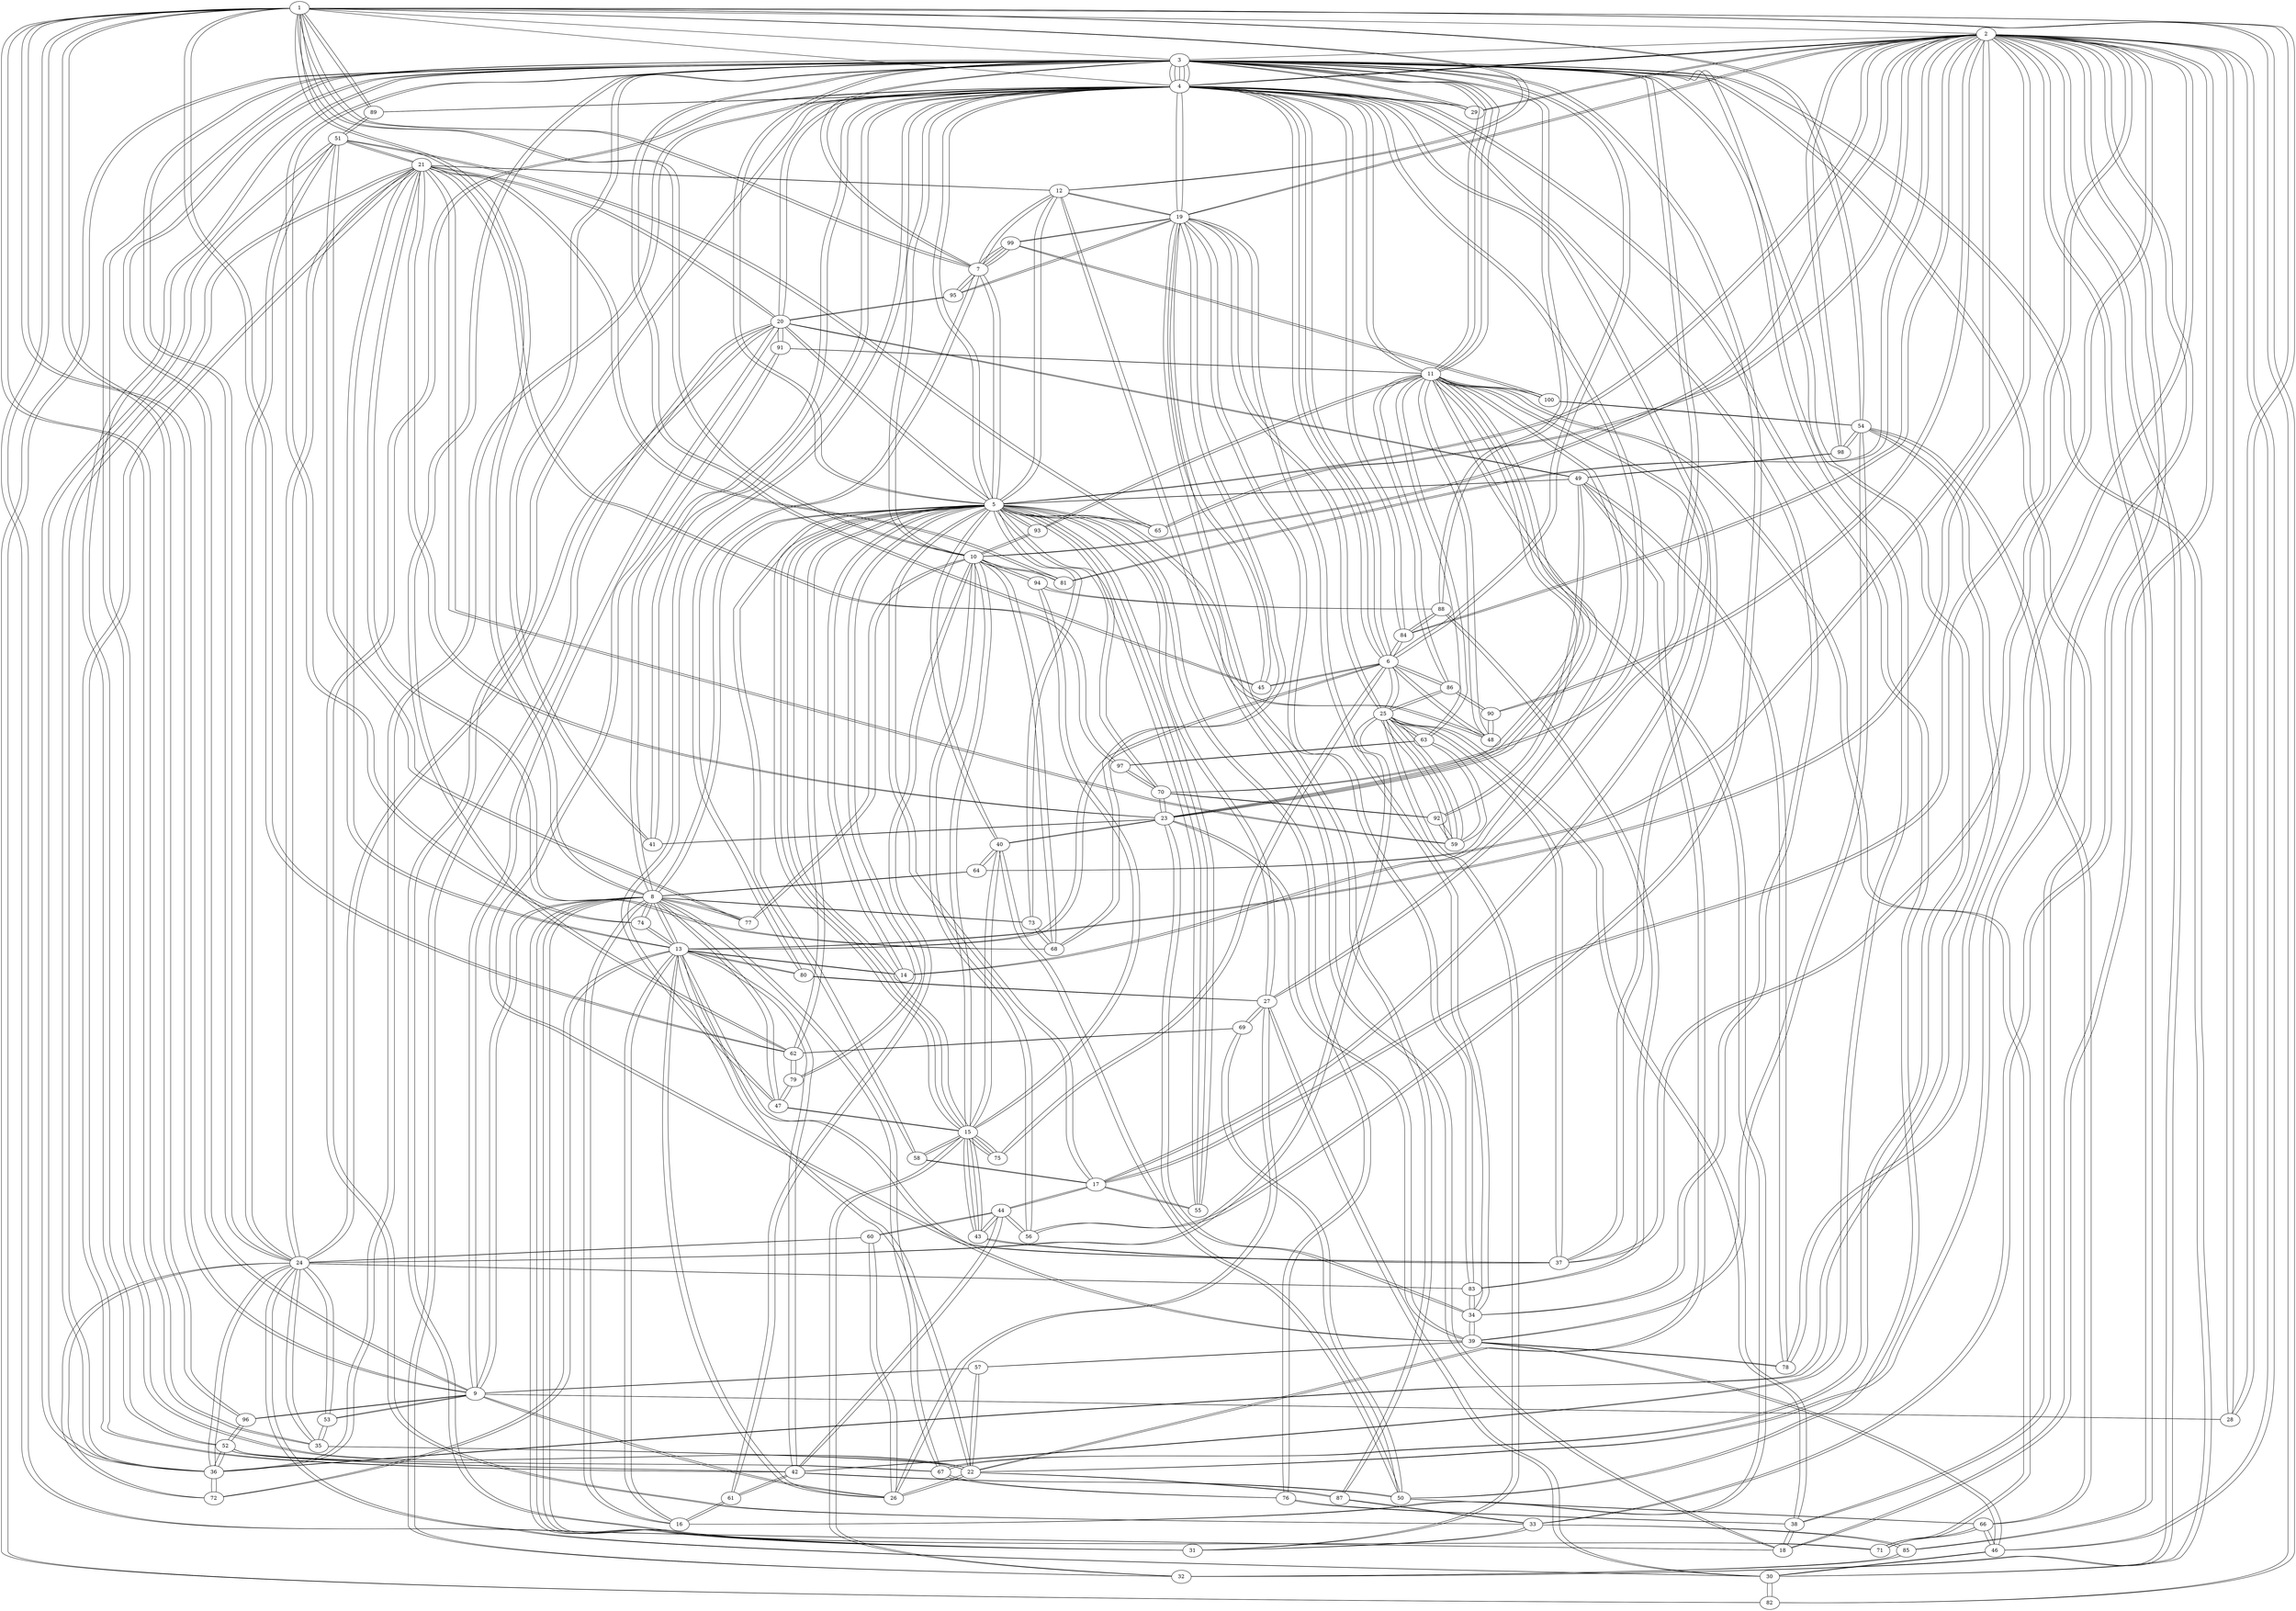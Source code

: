 graph G {
  1 -- 2;
  1 -- 3;
  1 -- 4;
  2 -- 3;
  2 -- 4;
  3 -- 4;
  4 -- 3;
  3 -- 4;
  4 -- 3;
  3 -- 4;
  4 -- 2;
  2 -- 4;
  5 -- 2;
  2 -- 5;
  5 -- 3;
  3 -- 5;
  5 -- 4;
  4 -- 5;
  6 -- 4;
  4 -- 6;
  6 -- 3;
  3 -- 6;
  6 -- 4;
  4 -- 6;
  7 -- 3;
  3 -- 7;
  7 -- 1;
  1 -- 7;
  7 -- 5;
  5 -- 7;
  8 -- 5;
  5 -- 8;
  8 -- 4;
  4 -- 8;
  8 -- 1;
  1 -- 8;
  9 -- 3;
  3 -- 9;
  9 -- 1;
  1 -- 9;
  9 -- 8;
  8 -- 9;
  10 -- 4;
  4 -- 10;
  10 -- 2;
  2 -- 10;
  10 -- 1;
  1 -- 10;
  11 -- 3;
  3 -- 11;
  11 -- 4;
  4 -- 11;
  11 -- 3;
  3 -- 11;
  12 -- 7;
  7 -- 12;
  12 -- 5;
  5 -- 12;
  12 -- 1;
  1 -- 12;
  13 -- 8;
  8 -- 13;
  13 -- 2;
  2 -- 13;
  13 -- 6;
  6 -- 13;
  14 -- 11;
  11 -- 14;
  14 -- 13;
  13 -- 14;
  14 -- 5;
  5 -- 14;
  15 -- 10;
  10 -- 15;
  15 -- 5;
  5 -- 15;
  15 -- 5;
  5 -- 15;
  16 -- 13;
  13 -- 16;
  16 -- 11;
  11 -- 16;
  16 -- 8;
  8 -- 16;
  17 -- 2;
  2 -- 17;
  17 -- 11;
  11 -- 17;
  17 -- 5;
  5 -- 17;
  18 -- 1;
  1 -- 18;
  18 -- 2;
  2 -- 18;
  18 -- 12;
  12 -- 18;
  19 -- 2;
  2 -- 19;
  19 -- 12;
  12 -- 19;
  19 -- 4;
  4 -- 19;
  20 -- 9;
  9 -- 20;
  20 -- 4;
  4 -- 20;
  20 -- 5;
  5 -- 20;
  21 -- 12;
  12 -- 21;
  21 -- 13;
  13 -- 21;
  21 -- 20;
  20 -- 21;
  22 -- 13;
  13 -- 22;
  22 -- 3;
  3 -- 22;
  22 -- 2;
  2 -- 22;
  23 -- 21;
  21 -- 23;
  23 -- 11;
  11 -- 23;
  23 -- 11;
  11 -- 23;
  24 -- 21;
  21 -- 24;
  24 -- 20;
  20 -- 24;
  24 -- 3;
  3 -- 24;
  25 -- 19;
  19 -- 25;
  25 -- 6;
  6 -- 25;
  25 -- 24;
  24 -- 25;
  26 -- 22;
  22 -- 26;
  26 -- 13;
  13 -- 26;
  26 -- 9;
  9 -- 26;
  27 -- 26;
  26 -- 27;
  27 -- 3;
  3 -- 27;
  27 -- 5;
  5 -- 27;
  28 -- 2;
  2 -- 28;
  28 -- 9;
  9 -- 28;
  28 -- 1;
  1 -- 28;
  29 -- 3;
  3 -- 29;
  29 -- 2;
  2 -- 29;
  29 -- 4;
  4 -- 29;
  30 -- 24;
  24 -- 30;
  30 -- 3;
  3 -- 30;
  30 -- 27;
  27 -- 30;
  31 -- 8;
  8 -- 31;
  31 -- 25;
  25 -- 31;
  31 -- 8;
  8 -- 31;
  32 -- 15;
  15 -- 32;
  32 -- 2;
  2 -- 32;
  32 -- 20;
  20 -- 32;
  33 -- 2;
  2 -- 33;
  33 -- 4;
  4 -- 33;
  33 -- 31;
  31 -- 33;
  34 -- 4;
  4 -- 34;
  34 -- 23;
  23 -- 34;
  34 -- 19;
  19 -- 34;
  35 -- 24;
  24 -- 35;
  35 -- 1;
  1 -- 35;
  35 -- 22;
  22 -- 35;
  36 -- 21;
  21 -- 36;
  36 -- 4;
  4 -- 36;
  36 -- 24;
  24 -- 36;
  37 -- 25;
  25 -- 37;
  37 -- 4;
  4 -- 37;
  37 -- 2;
  2 -- 37;
  38 -- 25;
  25 -- 38;
  38 -- 18;
  18 -- 38;
  38 -- 3;
  3 -- 38;
  39 -- 13;
  13 -- 39;
  39 -- 34;
  34 -- 39;
  39 -- 23;
  23 -- 39;
  40 -- 5;
  5 -- 40;
  40 -- 15;
  15 -- 40;
  40 -- 23;
  23 -- 40;
  41 -- 23;
  23 -- 41;
  41 -- 3;
  3 -- 41;
  41 -- 4;
  4 -- 41;
  42 -- 21;
  21 -- 42;
  42 -- 3;
  3 -- 42;
  42 -- 13;
  13 -- 42;
  43 -- 15;
  15 -- 43;
  43 -- 37;
  37 -- 43;
  43 -- 15;
  15 -- 43;
  44 -- 43;
  43 -- 44;
  44 -- 42;
  42 -- 44;
  44 -- 17;
  17 -- 44;
  45 -- 19;
  19 -- 45;
  45 -- 6;
  6 -- 45;
  45 -- 3;
  3 -- 45;
  46 -- 30;
  30 -- 46;
  46 -- 39;
  39 -- 46;
  46 -- 2;
  2 -- 46;
  47 -- 15;
  15 -- 47;
  47 -- 4;
  4 -- 47;
  47 -- 8;
  8 -- 47;
  48 -- 5;
  5 -- 48;
  48 -- 11;
  11 -- 48;
  48 -- 6;
  6 -- 48;
  49 -- 22;
  22 -- 49;
  49 -- 5;
  5 -- 49;
  49 -- 20;
  20 -- 49;
  50 -- 42;
  42 -- 50;
  50 -- 4;
  4 -- 50;
  50 -- 40;
  40 -- 50;
  51 -- 21;
  21 -- 51;
  51 -- 36;
  36 -- 51;
  51 -- 24;
  24 -- 51;
  52 -- 36;
  36 -- 52;
  52 -- 3;
  3 -- 52;
  52 -- 42;
  42 -- 52;
  53 -- 35;
  35 -- 53;
  53 -- 24;
  24 -- 53;
  53 -- 9;
  9 -- 53;
  54 -- 36;
  36 -- 54;
  54 -- 1;
  1 -- 54;
  54 -- 39;
  39 -- 54;
  55 -- 5;
  5 -- 55;
  55 -- 5;
  5 -- 55;
  55 -- 17;
  17 -- 55;
  56 -- 3;
  3 -- 56;
  56 -- 44;
  44 -- 56;
  56 -- 10;
  10 -- 56;
  57 -- 39;
  39 -- 57;
  57 -- 22;
  22 -- 57;
  57 -- 9;
  9 -- 57;
  58 -- 17;
  17 -- 58;
  58 -- 5;
  5 -- 58;
  58 -- 15;
  15 -- 58;
  59 -- 25;
  25 -- 59;
  59 -- 21;
  21 -- 59;
  59 -- 25;
  25 -- 59;
  60 -- 44;
  44 -- 60;
  60 -- 26;
  26 -- 60;
  60 -- 24;
  24 -- 60;
  61 -- 16;
  16 -- 61;
  61 -- 42;
  42 -- 61;
  61 -- 10;
  10 -- 61;
  62 -- 1;
  1 -- 62;
  62 -- 3;
  3 -- 62;
  62 -- 5;
  5 -- 62;
  63 -- 11;
  11 -- 63;
  63 -- 25;
  25 -- 63;
  63 -- 59;
  59 -- 63;
  64 -- 40;
  40 -- 64;
  64 -- 2;
  2 -- 64;
  64 -- 8;
  8 -- 64;
  65 -- 2;
  2 -- 65;
  65 -- 5;
  5 -- 65;
  65 -- 51;
  51 -- 65;
  66 -- 46;
  46 -- 66;
  66 -- 50;
  50 -- 66;
  66 -- 54;
  54 -- 66;
  67 -- 3;
  3 -- 67;
  67 -- 8;
  8 -- 67;
  67 -- 52;
  52 -- 67;
  68 -- 19;
  19 -- 68;
  68 -- 21;
  21 -- 68;
  68 -- 10;
  10 -- 68;
  69 -- 27;
  27 -- 69;
  69 -- 62;
  62 -- 69;
  69 -- 50;
  50 -- 69;
  70 -- 23;
  23 -- 70;
  70 -- 4;
  4 -- 70;
  70 -- 5;
  5 -- 70;
  71 -- 4;
  4 -- 71;
  71 -- 66;
  66 -- 71;
  71 -- 11;
  11 -- 71;
  72 -- 24;
  24 -- 72;
  72 -- 36;
  36 -- 72;
  72 -- 13;
  13 -- 72;
  73 -- 5;
  5 -- 73;
  73 -- 8;
  8 -- 73;
  73 -- 68;
  68 -- 73;
  74 -- 8;
  8 -- 74;
  74 -- 13;
  13 -- 74;
  74 -- 3;
  3 -- 74;
  75 -- 15;
  15 -- 75;
  75 -- 15;
  15 -- 75;
  75 -- 6;
  6 -- 75;
  76 -- 67;
  67 -- 76;
  76 -- 38;
  38 -- 76;
  76 -- 5;
  5 -- 76;
  77 -- 10;
  10 -- 77;
  77 -- 51;
  51 -- 77;
  77 -- 8;
  8 -- 77;
  78 -- 39;
  39 -- 78;
  78 -- 2;
  2 -- 78;
  78 -- 49;
  49 -- 78;
  79 -- 47;
  47 -- 79;
  79 -- 5;
  5 -- 79;
  79 -- 62;
  62 -- 79;
  80 -- 7;
  7 -- 80;
  80 -- 13;
  13 -- 80;
  80 -- 27;
  27 -- 80;
  81 -- 10;
  10 -- 81;
  81 -- 2;
  2 -- 81;
  81 -- 21;
  21 -- 81;
  82 -- 1;
  1 -- 82;
  82 -- 3;
  3 -- 82;
  82 -- 30;
  30 -- 82;
  83 -- 19;
  19 -- 83;
  83 -- 34;
  34 -- 83;
  83 -- 24;
  24 -- 83;
  84 -- 6;
  6 -- 84;
  84 -- 2;
  2 -- 84;
  84 -- 4;
  4 -- 84;
  85 -- 33;
  33 -- 85;
  85 -- 32;
  32 -- 85;
  85 -- 2;
  2 -- 85;
  86 -- 6;
  6 -- 86;
  86 -- 11;
  11 -- 86;
  86 -- 25;
  25 -- 86;
  87 -- 19;
  19 -- 87;
  87 -- 33;
  33 -- 87;
  87 -- 22;
  22 -- 87;
  88 -- 3;
  3 -- 88;
  88 -- 84;
  84 -- 88;
  88 -- 83;
  83 -- 88;
  89 -- 4;
  4 -- 89;
  89 -- 1;
  1 -- 89;
  89 -- 51;
  51 -- 89;
  90 -- 2;
  2 -- 90;
  90 -- 86;
  86 -- 90;
  90 -- 48;
  48 -- 90;
  91 -- 37;
  37 -- 91;
  91 -- 20;
  20 -- 91;
  91 -- 11;
  11 -- 91;
  92 -- 59;
  59 -- 92;
  92 -- 70;
  70 -- 92;
  92 -- 49;
  49 -- 92;
  93 -- 5;
  5 -- 93;
  93 -- 10;
  10 -- 93;
  93 -- 11;
  11 -- 93;
  94 -- 10;
  10 -- 94;
  94 -- 15;
  15 -- 94;
  94 -- 88;
  88 -- 94;
  95 -- 20;
  20 -- 95;
  95 -- 7;
  7 -- 95;
  95 -- 19;
  19 -- 95;
  96 -- 9;
  9 -- 96;
  96 -- 52;
  52 -- 96;
  96 -- 1;
  1 -- 96;
  97 -- 63;
  63 -- 97;
  97 -- 21;
  21 -- 97;
  97 -- 70;
  70 -- 97;
  98 -- 49;
  49 -- 98;
  98 -- 2;
  2 -- 98;
  98 -- 54;
  54 -- 98;
  99 -- 19;
  19 -- 99;
  99 -- 7;
  7 -- 99;
  99 -- 7;
  7 -- 99;
  100 -- 99;
  99 -- 100;
  100 -- 11;
  11 -- 100;
  100 -- 54;
  54 -- 100;
}
